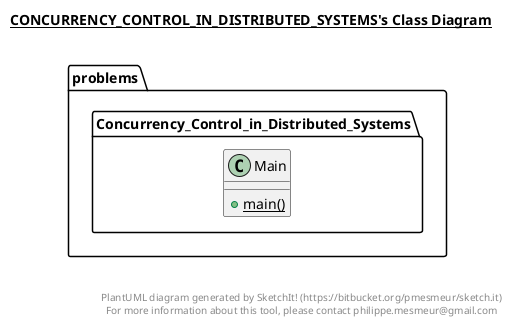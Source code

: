 @startuml

title __CONCURRENCY_CONTROL_IN_DISTRIBUTED_SYSTEMS's Class Diagram__\n

  namespace problems.Concurrency_Control_in_Distributed_Systems {
    class problems.Concurrency_Control_in_Distributed_Systems.Main {
        {static} + main()
    }
  }
  



right footer


PlantUML diagram generated by SketchIt! (https://bitbucket.org/pmesmeur/sketch.it)
For more information about this tool, please contact philippe.mesmeur@gmail.com
endfooter

@enduml
